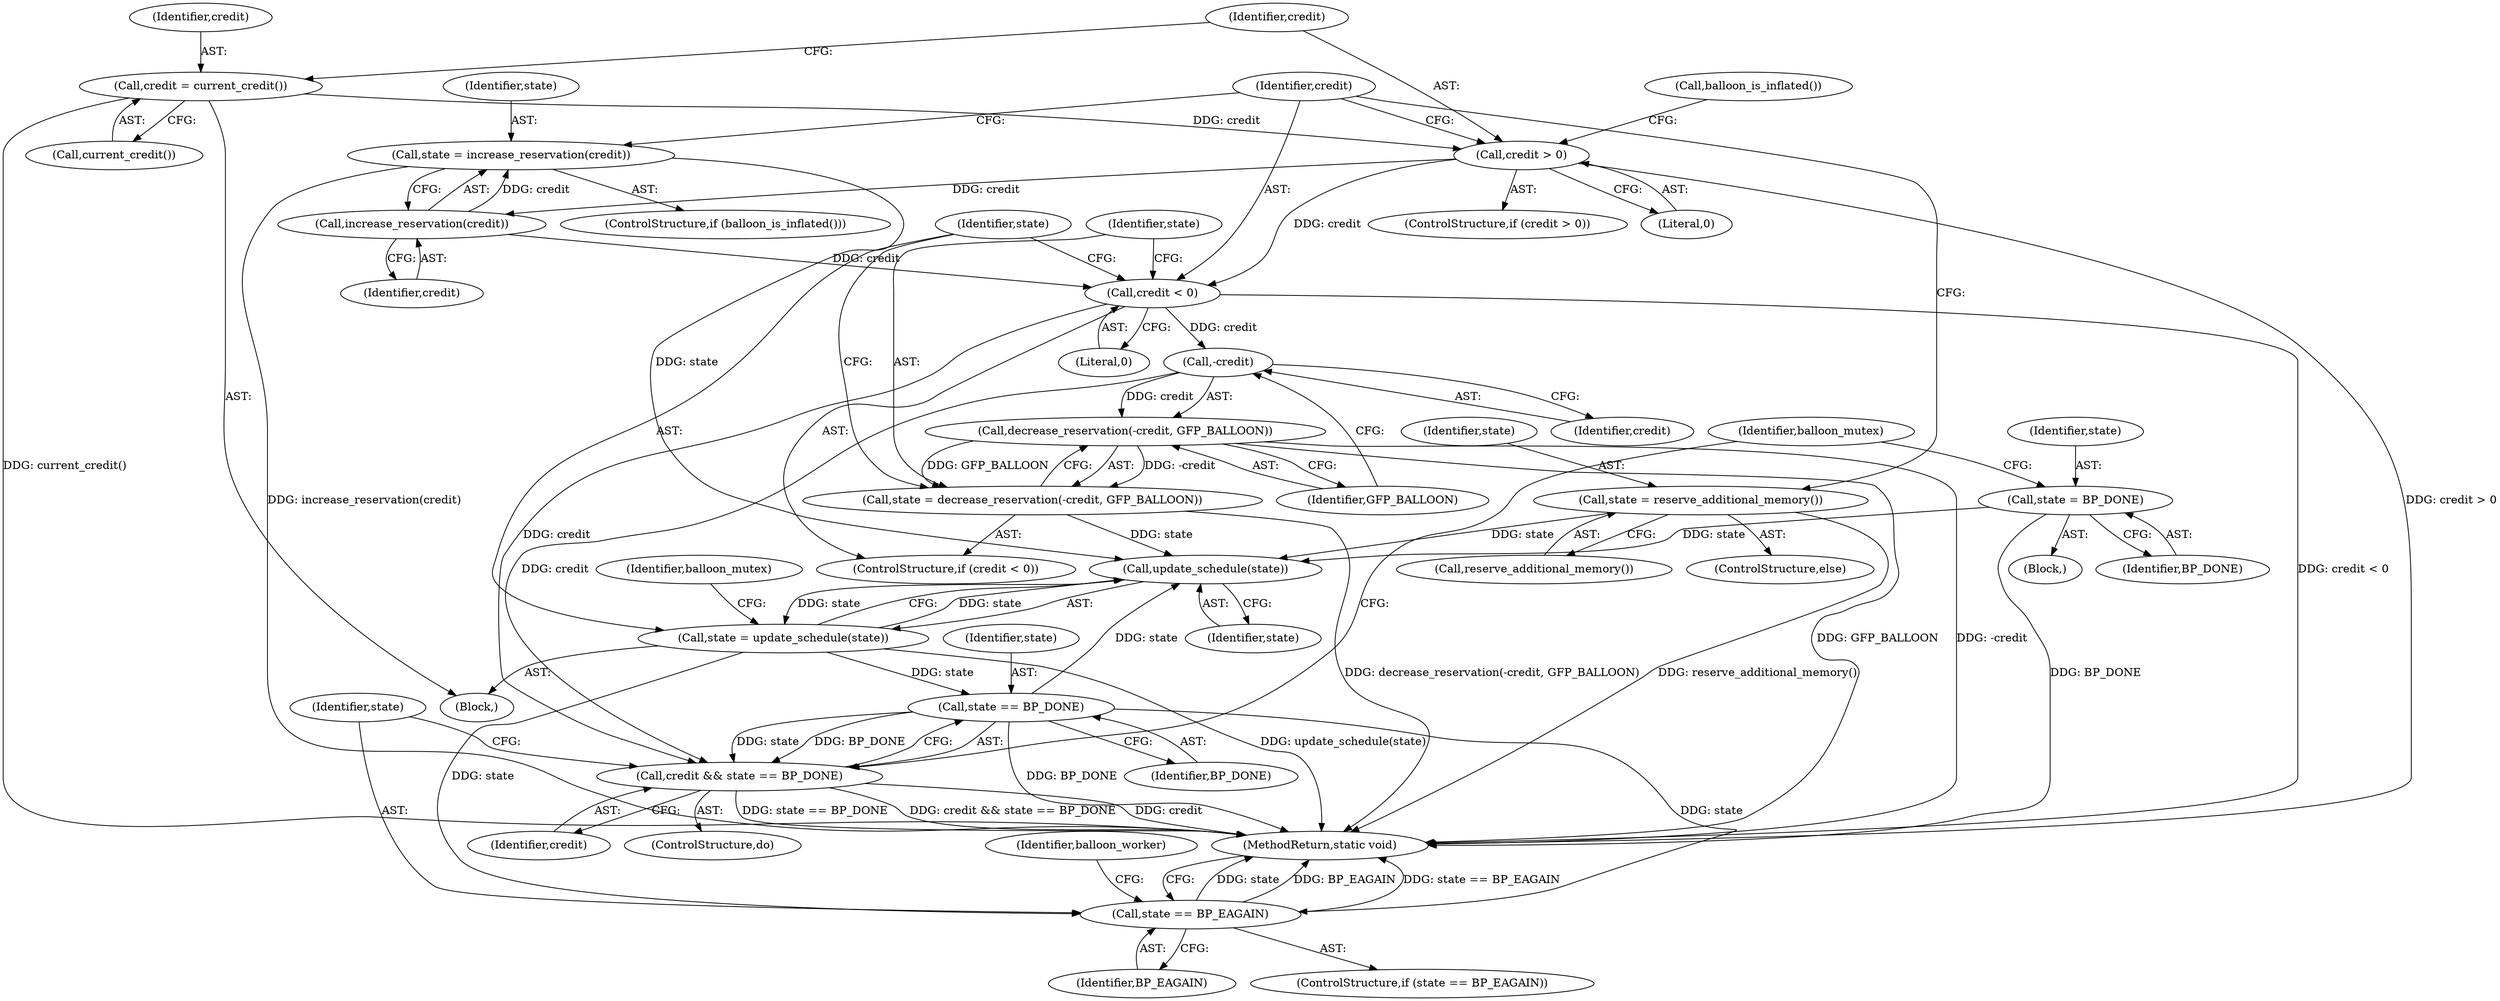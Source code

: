 digraph "0_linux_6ef36ab967c71690ebe7e5ef997a8be4da3bc844_1@API" {
"1000144" [label="(Call,update_schedule(state))"];
"1000129" [label="(Call,state = reserve_additional_memory())"];
"1000124" [label="(Call,state = increase_reservation(credit))"];
"1000126" [label="(Call,increase_reservation(credit))"];
"1000118" [label="(Call,credit > 0)"];
"1000114" [label="(Call,credit = current_credit())"];
"1000152" [label="(Call,state == BP_DONE)"];
"1000142" [label="(Call,state = update_schedule(state))"];
"1000144" [label="(Call,update_schedule(state))"];
"1000136" [label="(Call,state = decrease_reservation(-credit, GFP_BALLOON))"];
"1000138" [label="(Call,decrease_reservation(-credit, GFP_BALLOON))"];
"1000139" [label="(Call,-credit)"];
"1000133" [label="(Call,credit < 0)"];
"1000105" [label="(Call,state = BP_DONE)"];
"1000150" [label="(Call,credit && state == BP_DONE)"];
"1000156" [label="(Call,state == BP_EAGAIN)"];
"1000119" [label="(Identifier,credit)"];
"1000135" [label="(Literal,0)"];
"1000157" [label="(Identifier,state)"];
"1000138" [label="(Call,decrease_reservation(-credit, GFP_BALLOON))"];
"1000150" [label="(Call,credit && state == BP_DONE)"];
"1000129" [label="(Call,state = reserve_additional_memory())"];
"1000128" [label="(ControlStructure,else)"];
"1000103" [label="(Block,)"];
"1000116" [label="(Call,current_credit())"];
"1000156" [label="(Call,state == BP_EAGAIN)"];
"1000158" [label="(Identifier,BP_EAGAIN)"];
"1000161" [label="(Identifier,balloon_worker)"];
"1000115" [label="(Identifier,credit)"];
"1000142" [label="(Call,state = update_schedule(state))"];
"1000127" [label="(Identifier,credit)"];
"1000132" [label="(ControlStructure,if (credit < 0))"];
"1000155" [label="(ControlStructure,if (state == BP_EAGAIN))"];
"1000122" [label="(ControlStructure,if (balloon_is_inflated()))"];
"1000130" [label="(Identifier,state)"];
"1000148" [label="(Identifier,balloon_mutex)"];
"1000136" [label="(Call,state = decrease_reservation(-credit, GFP_BALLOON))"];
"1000107" [label="(Identifier,BP_DONE)"];
"1000125" [label="(Identifier,state)"];
"1000109" [label="(ControlStructure,do)"];
"1000143" [label="(Identifier,state)"];
"1000140" [label="(Identifier,credit)"];
"1000154" [label="(Identifier,BP_DONE)"];
"1000167" [label="(MethodReturn,static void)"];
"1000134" [label="(Identifier,credit)"];
"1000131" [label="(Call,reserve_additional_memory())"];
"1000133" [label="(Call,credit < 0)"];
"1000110" [label="(Block,)"];
"1000113" [label="(Identifier,balloon_mutex)"];
"1000141" [label="(Identifier,GFP_BALLOON)"];
"1000114" [label="(Call,credit = current_credit())"];
"1000153" [label="(Identifier,state)"];
"1000151" [label="(Identifier,credit)"];
"1000145" [label="(Identifier,state)"];
"1000126" [label="(Call,increase_reservation(credit))"];
"1000105" [label="(Call,state = BP_DONE)"];
"1000152" [label="(Call,state == BP_DONE)"];
"1000139" [label="(Call,-credit)"];
"1000120" [label="(Literal,0)"];
"1000106" [label="(Identifier,state)"];
"1000118" [label="(Call,credit > 0)"];
"1000144" [label="(Call,update_schedule(state))"];
"1000137" [label="(Identifier,state)"];
"1000123" [label="(Call,balloon_is_inflated())"];
"1000124" [label="(Call,state = increase_reservation(credit))"];
"1000117" [label="(ControlStructure,if (credit > 0))"];
"1000144" -> "1000142"  [label="AST: "];
"1000144" -> "1000145"  [label="CFG: "];
"1000145" -> "1000144"  [label="AST: "];
"1000142" -> "1000144"  [label="CFG: "];
"1000144" -> "1000142"  [label="DDG: state"];
"1000129" -> "1000144"  [label="DDG: state"];
"1000124" -> "1000144"  [label="DDG: state"];
"1000152" -> "1000144"  [label="DDG: state"];
"1000142" -> "1000144"  [label="DDG: state"];
"1000136" -> "1000144"  [label="DDG: state"];
"1000105" -> "1000144"  [label="DDG: state"];
"1000129" -> "1000128"  [label="AST: "];
"1000129" -> "1000131"  [label="CFG: "];
"1000130" -> "1000129"  [label="AST: "];
"1000131" -> "1000129"  [label="AST: "];
"1000134" -> "1000129"  [label="CFG: "];
"1000129" -> "1000167"  [label="DDG: reserve_additional_memory()"];
"1000124" -> "1000122"  [label="AST: "];
"1000124" -> "1000126"  [label="CFG: "];
"1000125" -> "1000124"  [label="AST: "];
"1000126" -> "1000124"  [label="AST: "];
"1000134" -> "1000124"  [label="CFG: "];
"1000124" -> "1000167"  [label="DDG: increase_reservation(credit)"];
"1000126" -> "1000124"  [label="DDG: credit"];
"1000126" -> "1000127"  [label="CFG: "];
"1000127" -> "1000126"  [label="AST: "];
"1000118" -> "1000126"  [label="DDG: credit"];
"1000126" -> "1000133"  [label="DDG: credit"];
"1000118" -> "1000117"  [label="AST: "];
"1000118" -> "1000120"  [label="CFG: "];
"1000119" -> "1000118"  [label="AST: "];
"1000120" -> "1000118"  [label="AST: "];
"1000123" -> "1000118"  [label="CFG: "];
"1000134" -> "1000118"  [label="CFG: "];
"1000118" -> "1000167"  [label="DDG: credit > 0"];
"1000114" -> "1000118"  [label="DDG: credit"];
"1000118" -> "1000133"  [label="DDG: credit"];
"1000114" -> "1000110"  [label="AST: "];
"1000114" -> "1000116"  [label="CFG: "];
"1000115" -> "1000114"  [label="AST: "];
"1000116" -> "1000114"  [label="AST: "];
"1000119" -> "1000114"  [label="CFG: "];
"1000114" -> "1000167"  [label="DDG: current_credit()"];
"1000152" -> "1000150"  [label="AST: "];
"1000152" -> "1000154"  [label="CFG: "];
"1000153" -> "1000152"  [label="AST: "];
"1000154" -> "1000152"  [label="AST: "];
"1000150" -> "1000152"  [label="CFG: "];
"1000152" -> "1000167"  [label="DDG: BP_DONE"];
"1000152" -> "1000150"  [label="DDG: state"];
"1000152" -> "1000150"  [label="DDG: BP_DONE"];
"1000142" -> "1000152"  [label="DDG: state"];
"1000152" -> "1000156"  [label="DDG: state"];
"1000142" -> "1000110"  [label="AST: "];
"1000143" -> "1000142"  [label="AST: "];
"1000148" -> "1000142"  [label="CFG: "];
"1000142" -> "1000167"  [label="DDG: update_schedule(state)"];
"1000142" -> "1000156"  [label="DDG: state"];
"1000136" -> "1000132"  [label="AST: "];
"1000136" -> "1000138"  [label="CFG: "];
"1000137" -> "1000136"  [label="AST: "];
"1000138" -> "1000136"  [label="AST: "];
"1000143" -> "1000136"  [label="CFG: "];
"1000136" -> "1000167"  [label="DDG: decrease_reservation(-credit, GFP_BALLOON)"];
"1000138" -> "1000136"  [label="DDG: -credit"];
"1000138" -> "1000136"  [label="DDG: GFP_BALLOON"];
"1000138" -> "1000141"  [label="CFG: "];
"1000139" -> "1000138"  [label="AST: "];
"1000141" -> "1000138"  [label="AST: "];
"1000138" -> "1000167"  [label="DDG: GFP_BALLOON"];
"1000138" -> "1000167"  [label="DDG: -credit"];
"1000139" -> "1000138"  [label="DDG: credit"];
"1000139" -> "1000140"  [label="CFG: "];
"1000140" -> "1000139"  [label="AST: "];
"1000141" -> "1000139"  [label="CFG: "];
"1000133" -> "1000139"  [label="DDG: credit"];
"1000139" -> "1000150"  [label="DDG: credit"];
"1000133" -> "1000132"  [label="AST: "];
"1000133" -> "1000135"  [label="CFG: "];
"1000134" -> "1000133"  [label="AST: "];
"1000135" -> "1000133"  [label="AST: "];
"1000137" -> "1000133"  [label="CFG: "];
"1000143" -> "1000133"  [label="CFG: "];
"1000133" -> "1000167"  [label="DDG: credit < 0"];
"1000133" -> "1000150"  [label="DDG: credit"];
"1000105" -> "1000103"  [label="AST: "];
"1000105" -> "1000107"  [label="CFG: "];
"1000106" -> "1000105"  [label="AST: "];
"1000107" -> "1000105"  [label="AST: "];
"1000113" -> "1000105"  [label="CFG: "];
"1000105" -> "1000167"  [label="DDG: BP_DONE"];
"1000150" -> "1000109"  [label="AST: "];
"1000150" -> "1000151"  [label="CFG: "];
"1000151" -> "1000150"  [label="AST: "];
"1000113" -> "1000150"  [label="CFG: "];
"1000157" -> "1000150"  [label="CFG: "];
"1000150" -> "1000167"  [label="DDG: credit && state == BP_DONE"];
"1000150" -> "1000167"  [label="DDG: credit"];
"1000150" -> "1000167"  [label="DDG: state == BP_DONE"];
"1000156" -> "1000155"  [label="AST: "];
"1000156" -> "1000158"  [label="CFG: "];
"1000157" -> "1000156"  [label="AST: "];
"1000158" -> "1000156"  [label="AST: "];
"1000161" -> "1000156"  [label="CFG: "];
"1000167" -> "1000156"  [label="CFG: "];
"1000156" -> "1000167"  [label="DDG: state"];
"1000156" -> "1000167"  [label="DDG: BP_EAGAIN"];
"1000156" -> "1000167"  [label="DDG: state == BP_EAGAIN"];
}
